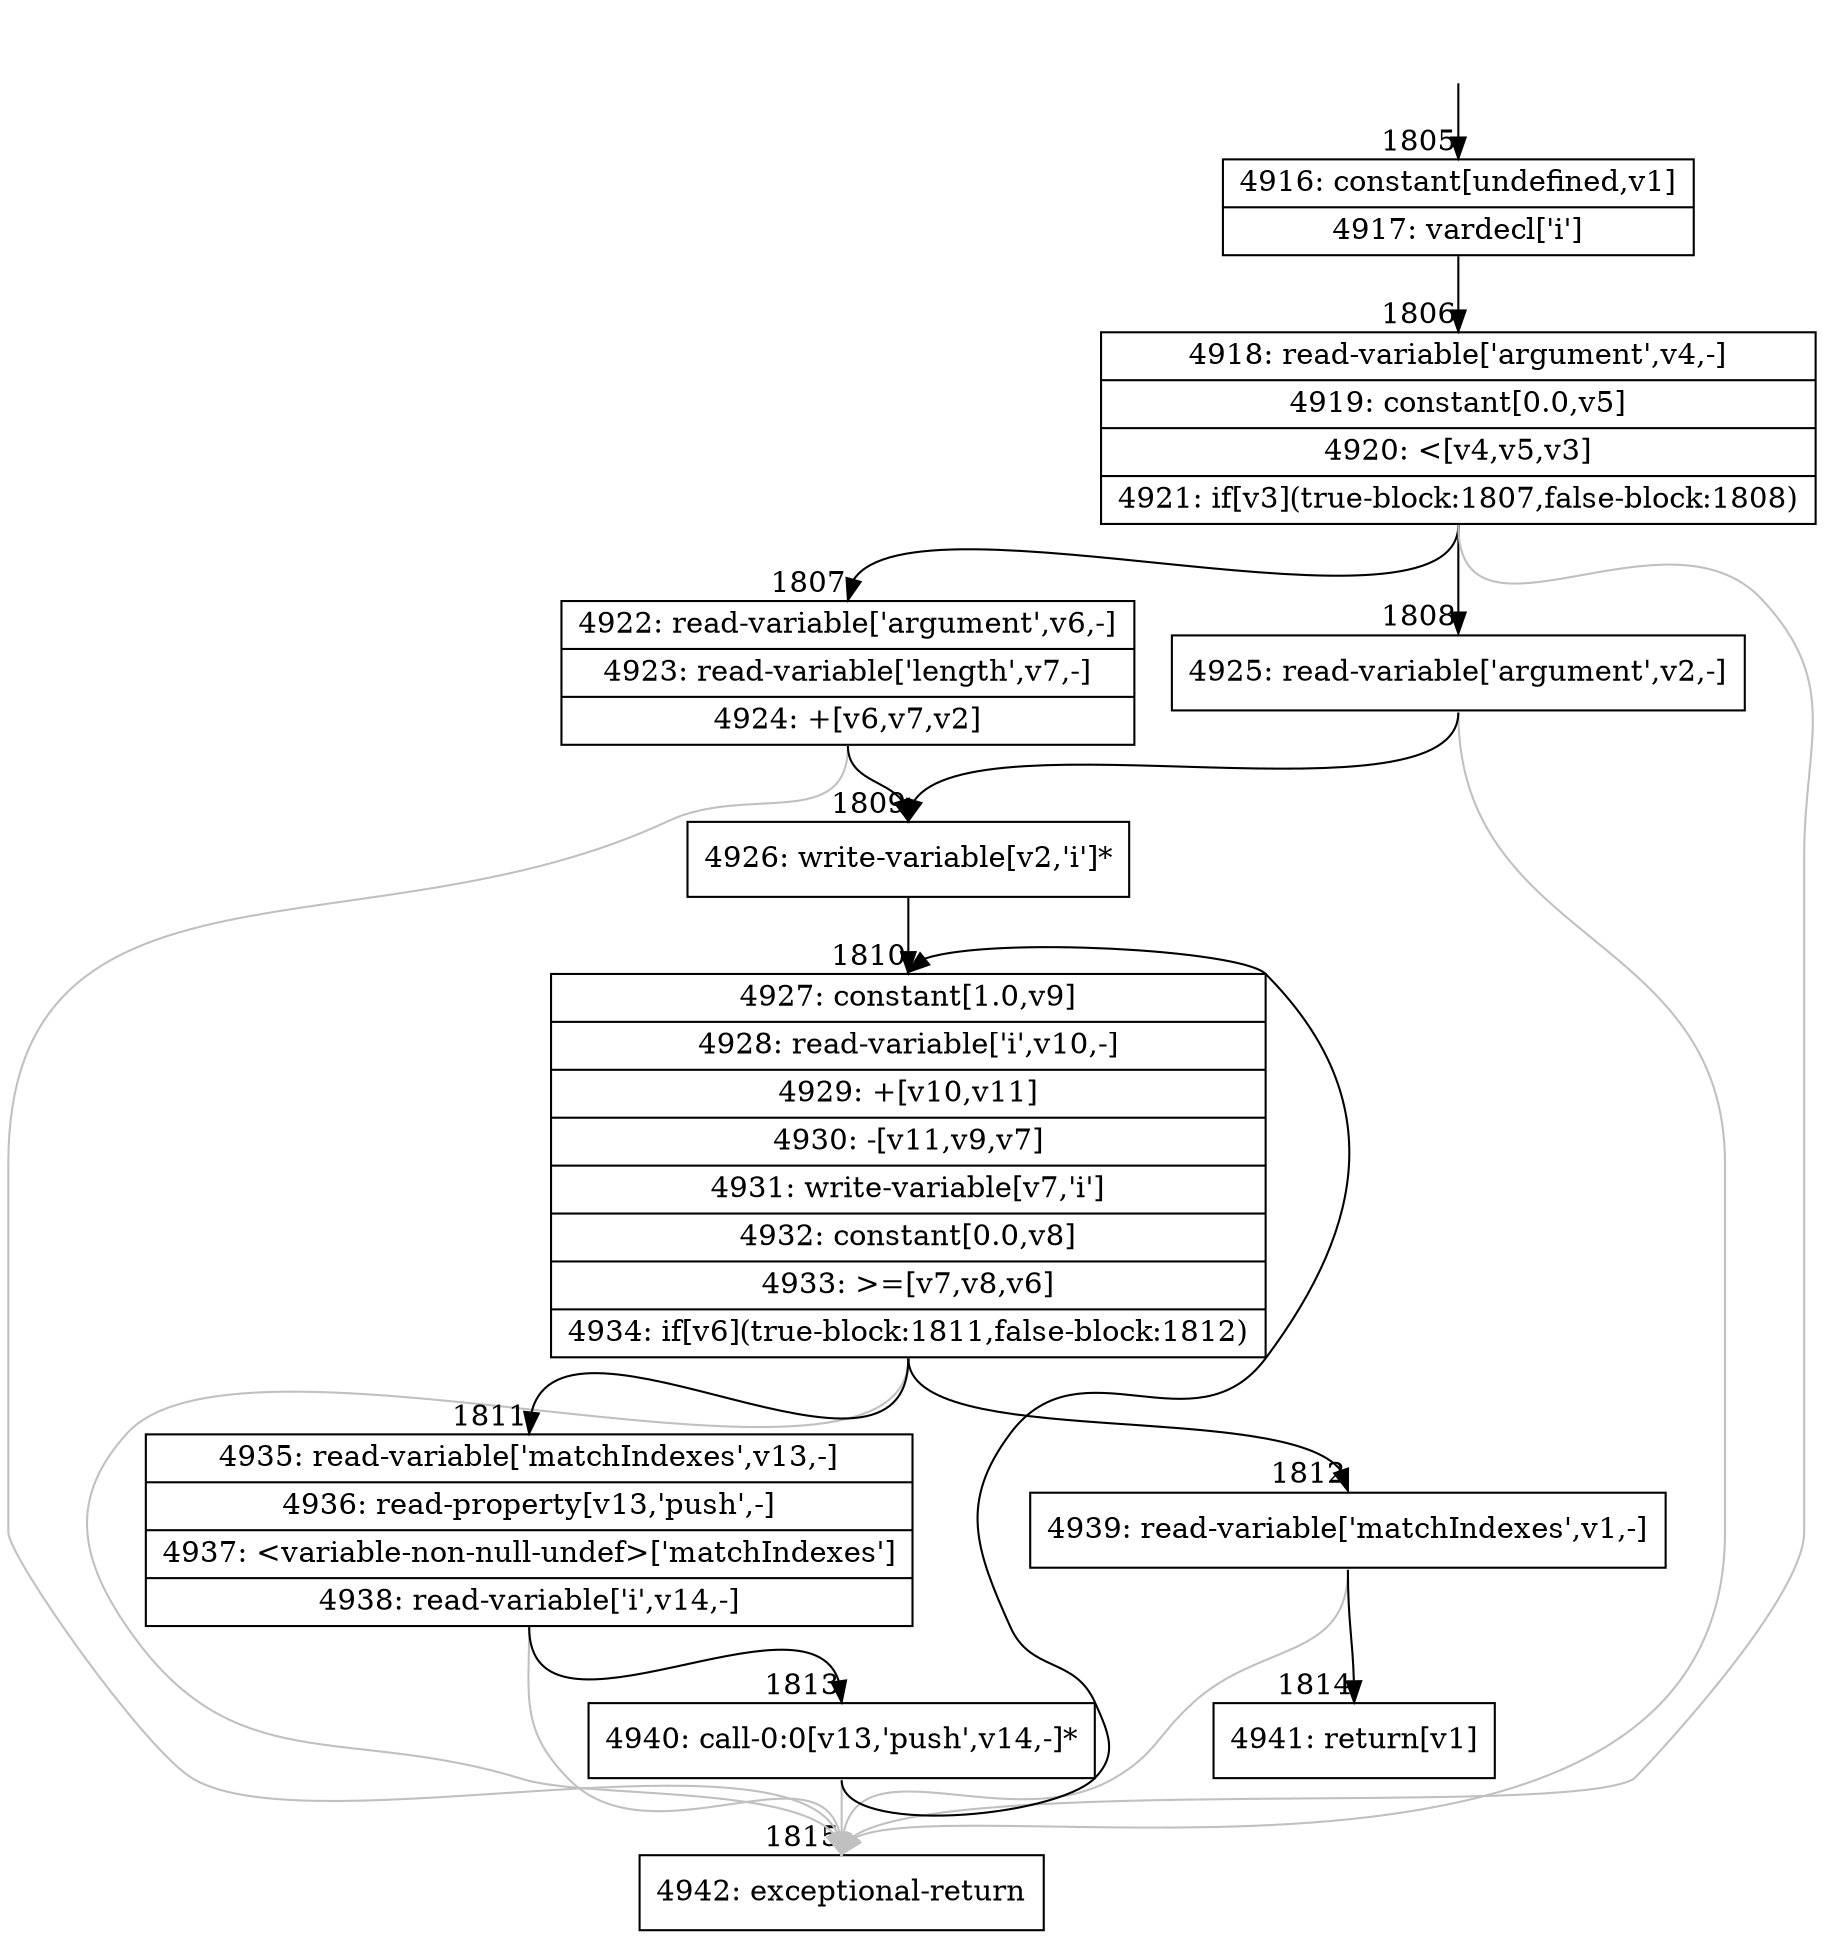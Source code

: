 digraph {
rankdir="TD"
BB_entry135[shape=none,label=""];
BB_entry135 -> BB1805 [tailport=s, headport=n, headlabel="    1805"]
BB1805 [shape=record label="{4916: constant[undefined,v1]|4917: vardecl['i']}" ] 
BB1805 -> BB1806 [tailport=s, headport=n, headlabel="      1806"]
BB1806 [shape=record label="{4918: read-variable['argument',v4,-]|4919: constant[0.0,v5]|4920: \<[v4,v5,v3]|4921: if[v3](true-block:1807,false-block:1808)}" ] 
BB1806 -> BB1807 [tailport=s, headport=n, headlabel="      1807"]
BB1806 -> BB1808 [tailport=s, headport=n, headlabel="      1808"]
BB1806 -> BB1815 [tailport=s, headport=n, color=gray, headlabel="      1815"]
BB1807 [shape=record label="{4922: read-variable['argument',v6,-]|4923: read-variable['length',v7,-]|4924: +[v6,v7,v2]}" ] 
BB1807 -> BB1809 [tailport=s, headport=n, headlabel="      1809"]
BB1807 -> BB1815 [tailport=s, headport=n, color=gray]
BB1808 [shape=record label="{4925: read-variable['argument',v2,-]}" ] 
BB1808 -> BB1809 [tailport=s, headport=n]
BB1808 -> BB1815 [tailport=s, headport=n, color=gray]
BB1809 [shape=record label="{4926: write-variable[v2,'i']*}" ] 
BB1809 -> BB1810 [tailport=s, headport=n, headlabel="      1810"]
BB1810 [shape=record label="{4927: constant[1.0,v9]|4928: read-variable['i',v10,-]|4929: +[v10,v11]|4930: -[v11,v9,v7]|4931: write-variable[v7,'i']|4932: constant[0.0,v8]|4933: \>=[v7,v8,v6]|4934: if[v6](true-block:1811,false-block:1812)}" ] 
BB1810 -> BB1811 [tailport=s, headport=n, headlabel="      1811"]
BB1810 -> BB1812 [tailport=s, headport=n, headlabel="      1812"]
BB1810 -> BB1815 [tailport=s, headport=n, color=gray]
BB1811 [shape=record label="{4935: read-variable['matchIndexes',v13,-]|4936: read-property[v13,'push',-]|4937: \<variable-non-null-undef\>['matchIndexes']|4938: read-variable['i',v14,-]}" ] 
BB1811 -> BB1813 [tailport=s, headport=n, headlabel="      1813"]
BB1811 -> BB1815 [tailport=s, headport=n, color=gray]
BB1812 [shape=record label="{4939: read-variable['matchIndexes',v1,-]}" ] 
BB1812 -> BB1814 [tailport=s, headport=n, headlabel="      1814"]
BB1812 -> BB1815 [tailport=s, headport=n, color=gray]
BB1813 [shape=record label="{4940: call-0:0[v13,'push',v14,-]*}" ] 
BB1813 -> BB1810 [tailport=s, headport=n]
BB1813 -> BB1815 [tailport=s, headport=n, color=gray]
BB1814 [shape=record label="{4941: return[v1]}" ] 
BB1815 [shape=record label="{4942: exceptional-return}" ] 
}
